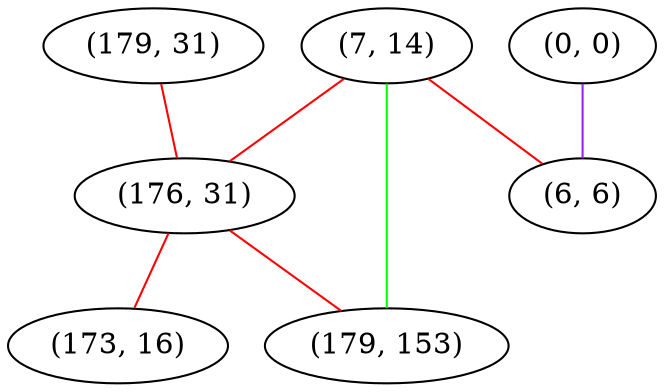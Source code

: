 graph "" {
"(179, 31)";
"(7, 14)";
"(0, 0)";
"(176, 31)";
"(6, 6)";
"(173, 16)";
"(179, 153)";
"(179, 31)" -- "(176, 31)"  [color=red, key=0, weight=1];
"(7, 14)" -- "(179, 153)"  [color=green, key=0, weight=2];
"(7, 14)" -- "(176, 31)"  [color=red, key=0, weight=1];
"(7, 14)" -- "(6, 6)"  [color=red, key=0, weight=1];
"(0, 0)" -- "(6, 6)"  [color=purple, key=0, weight=4];
"(176, 31)" -- "(179, 153)"  [color=red, key=0, weight=1];
"(176, 31)" -- "(173, 16)"  [color=red, key=0, weight=1];
}
